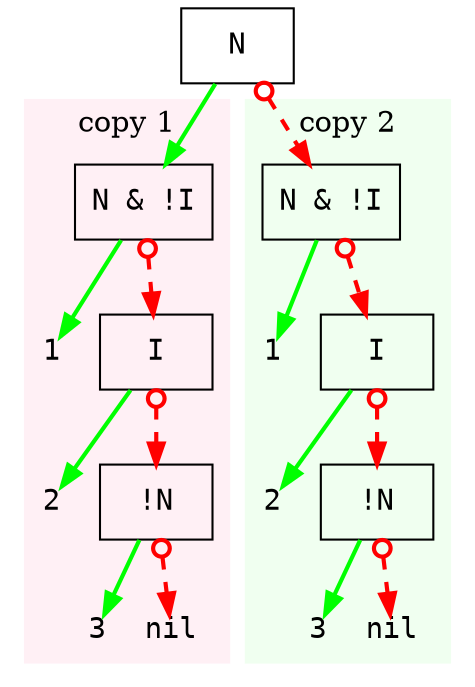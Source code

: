 digraph G {
node [ fontsize=14,fontname="Courier"];
bgcolor="#ffffff00" # RGBA (with alpha)

8 [shape=box,label="N"]

subgraph cluster_1 {
label = "copy 1"

style=filled
color=lavenderblush1
n1p [shape=box,label="N & !I"]
n2p [shape=plain,label="1"]
n3p [shape=box,label="I"]
n4p [shape=plain,label="2"]
n5p [shape=box,label="!N"]
n6p [shape=plain,label="3"]
n7p [shape=plain,label="nil"]
{rank=same n2p n3p }
{rank=same n4p n5p }
{rank=same n6p n7p }

n1p -> n2p [style=solid,color=green,penwidth=2]
n1p -> n3p [style=dashed,color=red,penwidth=2,arrowhead=normal,arrowtail=odot,dir=both]

n3p -> n4p [style=solid,color=green,penwidth=2]
n3p -> n5p [style=dashed,color=red,penwidth=2,arrowhead=normal,arrowtail=odot,dir=both]

n5p -> n6p [style=solid,color=green,penwidth=2]
n5p -> n7p [style=dashed,color=red,penwidth=2,arrowhead=normal,arrowtail=odot,dir=both]
}

subgraph cluster_2 {
label = "copy 2"

style=filled
color=honeydew

n1n [shape=box,label="N & !I"]
n2n [shape=plain,label="1"]
n3n [shape=box,label="I"]
n4n [shape=plain,label="2"]
n5n [shape=box,label="!N"]
n6n [shape=plain,label="3"]
n7n [shape=plain,label="nil"]
{rank=same n2n n3n }
{rank=same n4n n5n }
{rank=same n6n n7n }

n1n -> n2n [style=solid,color=green,penwidth=2]
n1n -> n3n [style=dashed,color=red,penwidth=2,arrowhead=normal,arrowtail=odot,dir=both]

n3n -> n4n [style=solid,color=green,penwidth=2]
n3n -> n5n [style=dashed,color=red,penwidth=2,arrowhead=normal,arrowtail=odot,dir=both]

n5n -> n6n [style=solid,color=green,penwidth=2]
n5n -> n7n [style=dashed,color=red,penwidth=2,arrowhead=normal,arrowtail=odot,dir=both]

}

#{rank=same n1p n1n }

8 -> n1p [style=solid,color=green,penwidth=2]
8 -> n1n [style=dashed,color=red,penwidth=2,arrowhead=normal,arrowtail=odot,dir=both]

}